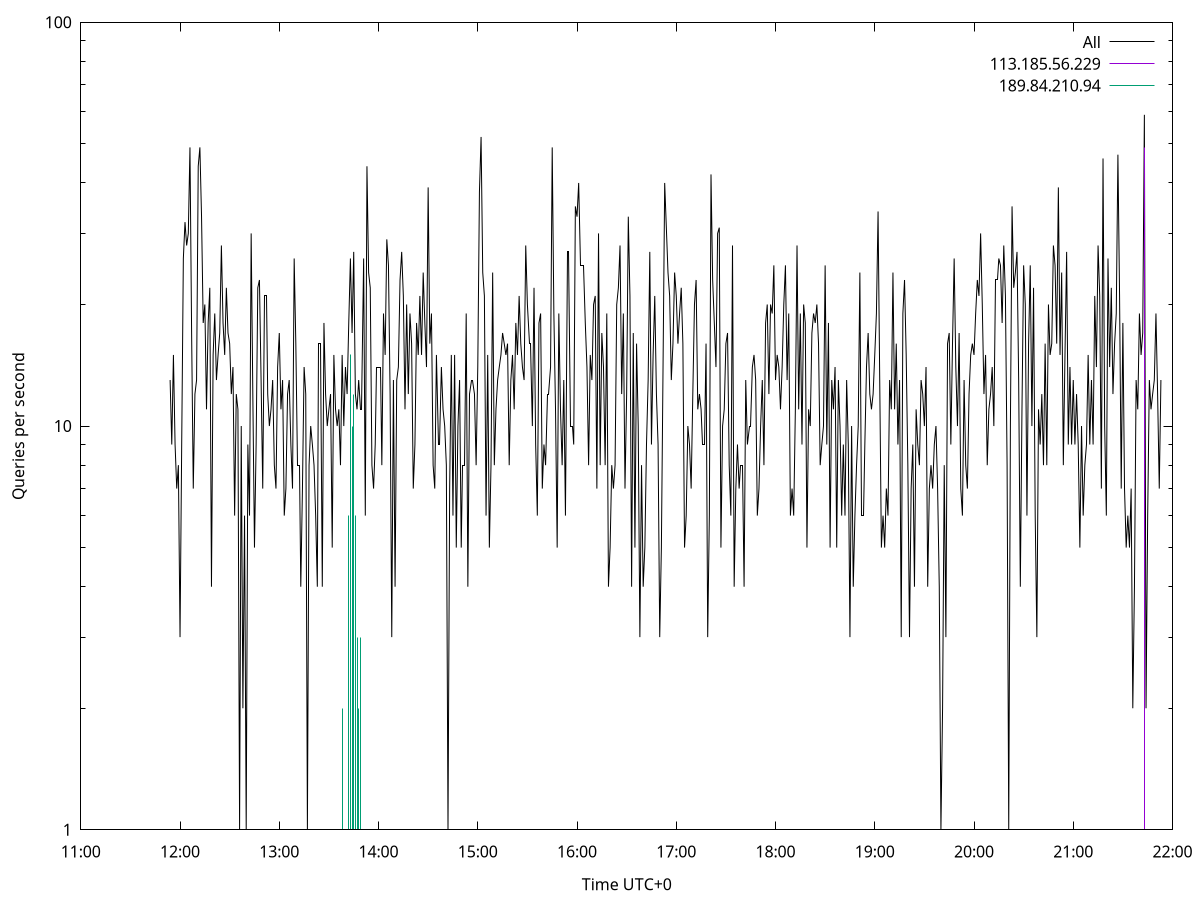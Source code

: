 set terminal pngcairo size 1024,768
set output 'Sun Jan  7 04:11:54 2024.png'
set ylabel 'Queries per second'
set xlabel 'Time UTC+0'
set xdata time
set timefmt "%s"
set log y
plot \
'-' using 1:2 linecolor 0 linetype 2 with lines title 'All', \
'-' using 1:2 linecolor 1 linetype 3 with impulses title "113.185.56.229", \
'-' using 1:2 linecolor 2 linetype 3 with impulses title "189.84.210.94"
1704575514 13
1704575515 9
1704575516 15
1704575517 9
1704575518 7
1704575519 8
1704575520 3
1704575521 9
1704575522 26
1704575523 32
1704575524 28
1704575525 30
1704575526 49
1704575527 17
1704575528 7
1704575529 12
1704575530 13
1704575531 44
1704575532 49
1704575533 33
1704575534 18
1704575535 20
1704575536 11
1704575537 18
1704575538 22
1704575539 4
1704575540 15
1704575541 19
1704575542 13
1704575543 15
1704575544 17
1704575545 28
1704575546 18
1704575547 15
1704575548 22
1704575549 17
1704575550 16
1704575551 12
1704575552 14
1704575553 6
1704575554 12
1704575555 11
1704575556 1
1704575557 10
1704575558 2
1704575559 6
1704575560 1
1704575561 9
1704575562 6
1704575563 30
1704575564 12
1704575565 5
1704575566 9
1704575567 22
1704575568 23
1704575569 13
1704575570 7
1704575571 21
1704575572 21
1704575573 12
1704575574 10
1704575575 11
1704575576 13
1704575577 8
1704575578 7
1704575579 14
1704575580 17
1704575581 11
1704575582 13
1704575583 6
1704575584 7
1704575585 12
1704575586 13
1704575587 9
1704575588 7
1704575589 26
1704575590 16
1704575591 8
1704575592 8
1704575593 4
1704575594 7
1704575595 14
1704575596 12
1704575597 1
1704575598 8
1704575599 10
1704575600 9
1704575601 8
1704575602 6
1704575603 4
1704575604 16
1704575605 16
1704575606 4
1704575607 18
1704575608 12
1704575609 10
1704575610 11
1704575611 12
1704575612 5
1704575613 15
1704575614 11
1704575615 10
1704575616 11
1704575617 8
1704575618 15
1704575619 10
1704575620 14
1704575621 12
1704575622 18
1704575623 26
1704575624 17
1704575625 27
1704575626 12
1704575627 11
1704575628 13
1704575629 11
1704575630 11
1704575631 26
1704575632 6
1704575633 44
1704575634 24
1704575635 22
1704575636 8
1704575637 7
1704575638 9
1704575639 14
1704575640 14
1704575641 14
1704575642 8
1704575643 19
1704575644 15
1704575645 29
1704575646 25
1704575647 12
1704575648 3
1704575649 13
1704575650 4
1704575651 13
1704575652 14
1704575653 23
1704575654 27
1704575655 21
1704575656 11
1704575657 20
1704575658 12
1704575659 19
1704575660 16
1704575661 7
1704575662 9
1704575663 18
1704575664 15
1704575665 21
1704575666 15
1704575667 24
1704575668 18
1704575669 14
1704575670 39
1704575671 16
1704575672 19
1704575673 8
1704575674 7
1704575675 15
1704575676 9
1704575677 9
1704575678 14
1704575679 11
1704575680 10
1704575681 8
1704575682 1
1704575683 7
1704575684 15
1704575685 6
1704575686 15
1704575687 5
1704575688 10
1704575689 13
1704575690 5
1704575691 8
1704575692 8
1704575693 19
1704575694 4
1704575695 12
1704575696 13
1704575697 13
1704575698 12
1704575699 8
1704575700 14
1704575701 38
1704575702 52
1704575703 24
1704575704 21
1704575705 6
1704575706 15
1704575707 5
1704575708 8
1704575709 24
1704575710 8
1704575711 11
1704575712 13
1704575713 14
1704575714 15
1704575715 17
1704575716 16
1704575717 15
1704575718 16
1704575719 8
1704575720 13
1704575721 15
1704575722 11
1704575723 18
1704575724 15
1704575725 21
1704575726 16
1704575727 14
1704575728 13
1704575729 28
1704575730 20
1704575731 16
1704575732 16
1704575733 10
1704575734 22
1704575735 9
1704575736 6
1704575737 18
1704575738 19
1704575739 7
1704575740 9
1704575741 8
1704575742 12
1704575743 12
1704575744 14
1704575745 49
1704575746 19
1704575747 11
1704575748 5
1704575749 19
1704575750 11
1704575751 8
1704575752 13
1704575753 6
1704575754 27
1704575755 27
1704575756 10
1704575757 10
1704575758 9
1704575759 35
1704575760 33
1704575761 40
1704575762 25
1704575763 25
1704575764 25
1704575765 18
1704575766 14
1704575767 8
1704575768 15
1704575769 13
1704575770 20
1704575771 21
1704575772 7
1704575773 30
1704575774 8
1704575775 17
1704575776 14
1704575777 8
1704575778 19
1704575779 4
1704575780 5
1704575781 8
1704575782 7
1704575783 8
1704575784 20
1704575785 22
1704575786 28
1704575787 12
1704575788 19
1704575789 7
1704575790 12
1704575791 33
1704575792 21
1704575793 4
1704575794 17
1704575795 5
1704575796 16
1704575797 10
1704575798 3
1704575799 8
1704575800 4
1704575801 5
1704575802 9
1704575803 13
1704575804 27
1704575805 9
1704575806 15
1704575807 21
1704575808 12
1704575809 9
1704575810 3
1704575811 5
1704575812 14
1704575813 40
1704575814 31
1704575815 24
1704575816 21
1704575817 13
1704575818 16
1704575819 24
1704575820 21
1704575821 16
1704575822 19
1704575823 22
1704575824 16
1704575825 5
1704575826 6
1704575827 10
1704575828 9
1704575829 7
1704575830 12
1704575831 20
1704575832 23
1704575833 11
1704575834 12
1704575835 11
1704575836 9
1704575837 9
1704575838 16
1704575839 3
1704575840 6
1704575841 42
1704575842 23
1704575843 18
1704575844 14
1704575845 30
1704575846 31
1704575847 5
1704575848 10
1704575849 11
1704575850 16
1704575851 17
1704575852 8
1704575853 6
1704575854 28
1704575855 4
1704575856 7
1704575857 9
1704575858 7
1704575859 8
1704575860 8
1704575861 4
1704575862 13
1704575863 9
1704575864 10
1704575865 10
1704575866 14
1704575867 15
1704575868 13
1704575869 6
1704575870 7
1704575871 10
1704575872 13
1704575873 8
1704575874 18
1704575875 20
1704575876 12
1704575877 20
1704575878 19
1704575879 25
1704575880 13
1704575881 15
1704575882 14
1704575883 11
1704575884 14
1704575885 20
1704575886 25
1704575887 13
1704575888 19
1704575889 6
1704575890 7
1704575891 6
1704575892 11
1704575893 28
1704575894 11
1704575895 19
1704575896 9
1704575897 20
1704575898 18
1704575899 5
1704575900 11
1704575901 10
1704575902 17
1704575903 19
1704575904 18
1704575905 20
1704575906 16
1704575907 8
1704575908 9
1704575909 10
1704575910 25
1704575911 9
1704575912 18
1704575913 5
1704575914 13
1704575915 11
1704575916 14
1704575917 5
1704575918 13
1704575919 10
1704575920 6
1704575921 9
1704575922 6
1704575923 13
1704575924 9
1704575925 3
1704575926 10
1704575927 4
1704575928 6
1704575929 8
1704575930 10
1704575931 24
1704575932 6
1704575933 6
1704575934 9
1704575935 14
1704575936 17
1704575937 12
1704575938 11
1704575939 12
1704575940 15
1704575941 19
1704575942 34
1704575943 13
1704575944 5
1704575945 6
1704575946 5
1704575947 7
1704575948 6
1704575949 13
1704575950 11
1704575951 24
1704575952 11
1704575953 16
1704575954 9
1704575955 13
1704575956 3
1704575957 19
1704575958 23
1704575959 15
1704575960 8
1704575961 3
1704575962 7
1704575963 9
1704575964 4
1704575965 11
1704575966 9
1704575967 8
1704575968 13
1704575969 12
1704575970 10
1704575971 14
1704575972 4
1704575973 7
1704575974 8
1704575975 7
1704575976 9
1704575977 10
1704575978 7
1704575979 4
1704575980 1
1704575981 2
1704575982 8
1704575983 3
1704575984 16
1704575985 17
1704575986 9
1704575987 16
1704575988 26
1704575989 14
1704575990 10
1704575991 17
1704575992 7
1704575993 6
1704575994 13
1704575995 8
1704575996 7
1704575997 12
1704575998 15
1704575999 16
1704576000 15
1704576001 19
1704576002 23
1704576003 21
1704576004 30
1704576005 20
1704576006 12
1704576007 15
1704576008 8
1704576009 11
1704576010 12
1704576011 14
1704576012 10
1704576013 23
1704576014 23
1704576015 26
1704576016 25
1704576017 18
1704576018 28
1704576019 21
1704576020 8
1704576021 1
1704576022 10
1704576023 35
1704576024 22
1704576025 24
1704576026 27
1704576027 13
1704576028 4
1704576029 11
1704576030 25
1704576031 20
1704576032 6
1704576033 16
1704576034 25
1704576035 10
1704576036 22
1704576037 6
1704576038 3
1704576039 11
1704576040 9
1704576041 12
1704576042 8
1704576043 16
1704576044 8
1704576045 20
1704576046 15
1704576047 16
1704576048 28
1704576049 25
1704576050 16
1704576051 39
1704576052 15
1704576053 24
1704576054 8
1704576055 15
1704576056 27
1704576057 9
1704576058 14
1704576059 9
1704576060 13
1704576061 9
1704576062 12
1704576063 9
1704576064 5
1704576065 10
1704576066 6
1704576067 8
1704576068 9
1704576069 15
1704576070 9
1704576071 13
1704576072 9
1704576073 21
1704576074 14
1704576075 28
1704576076 21
1704576077 7
1704576078 46
1704576079 10
1704576080 6
1704576081 26
1704576082 14
1704576083 22
1704576084 12
1704576085 16
1704576086 19
1704576087 47
1704576088 21
1704576089 7
1704576090 18
1704576091 7
1704576092 5
1704576093 6
1704576094 5
1704576095 7
1704576096 2
1704576097 4
1704576098 13
1704576099 11
1704576100 19
1704576101 15
1704576102 17
1704576103 59
1704576104 2
1704576105 6
1704576106 13
1704576107 11
1704576108 12
1704576109 13
1704576110 19
1704576111 12
1704576112 7
1704576113 13

e
1704576103 49

e
1704575617 1
1704575618 2
1704575621 1
1704575622 6
1704575623 15
1704575624 10
1704575625 12
1704575626 6
1704575627 3
1704575628 2
1704575629 3

e
